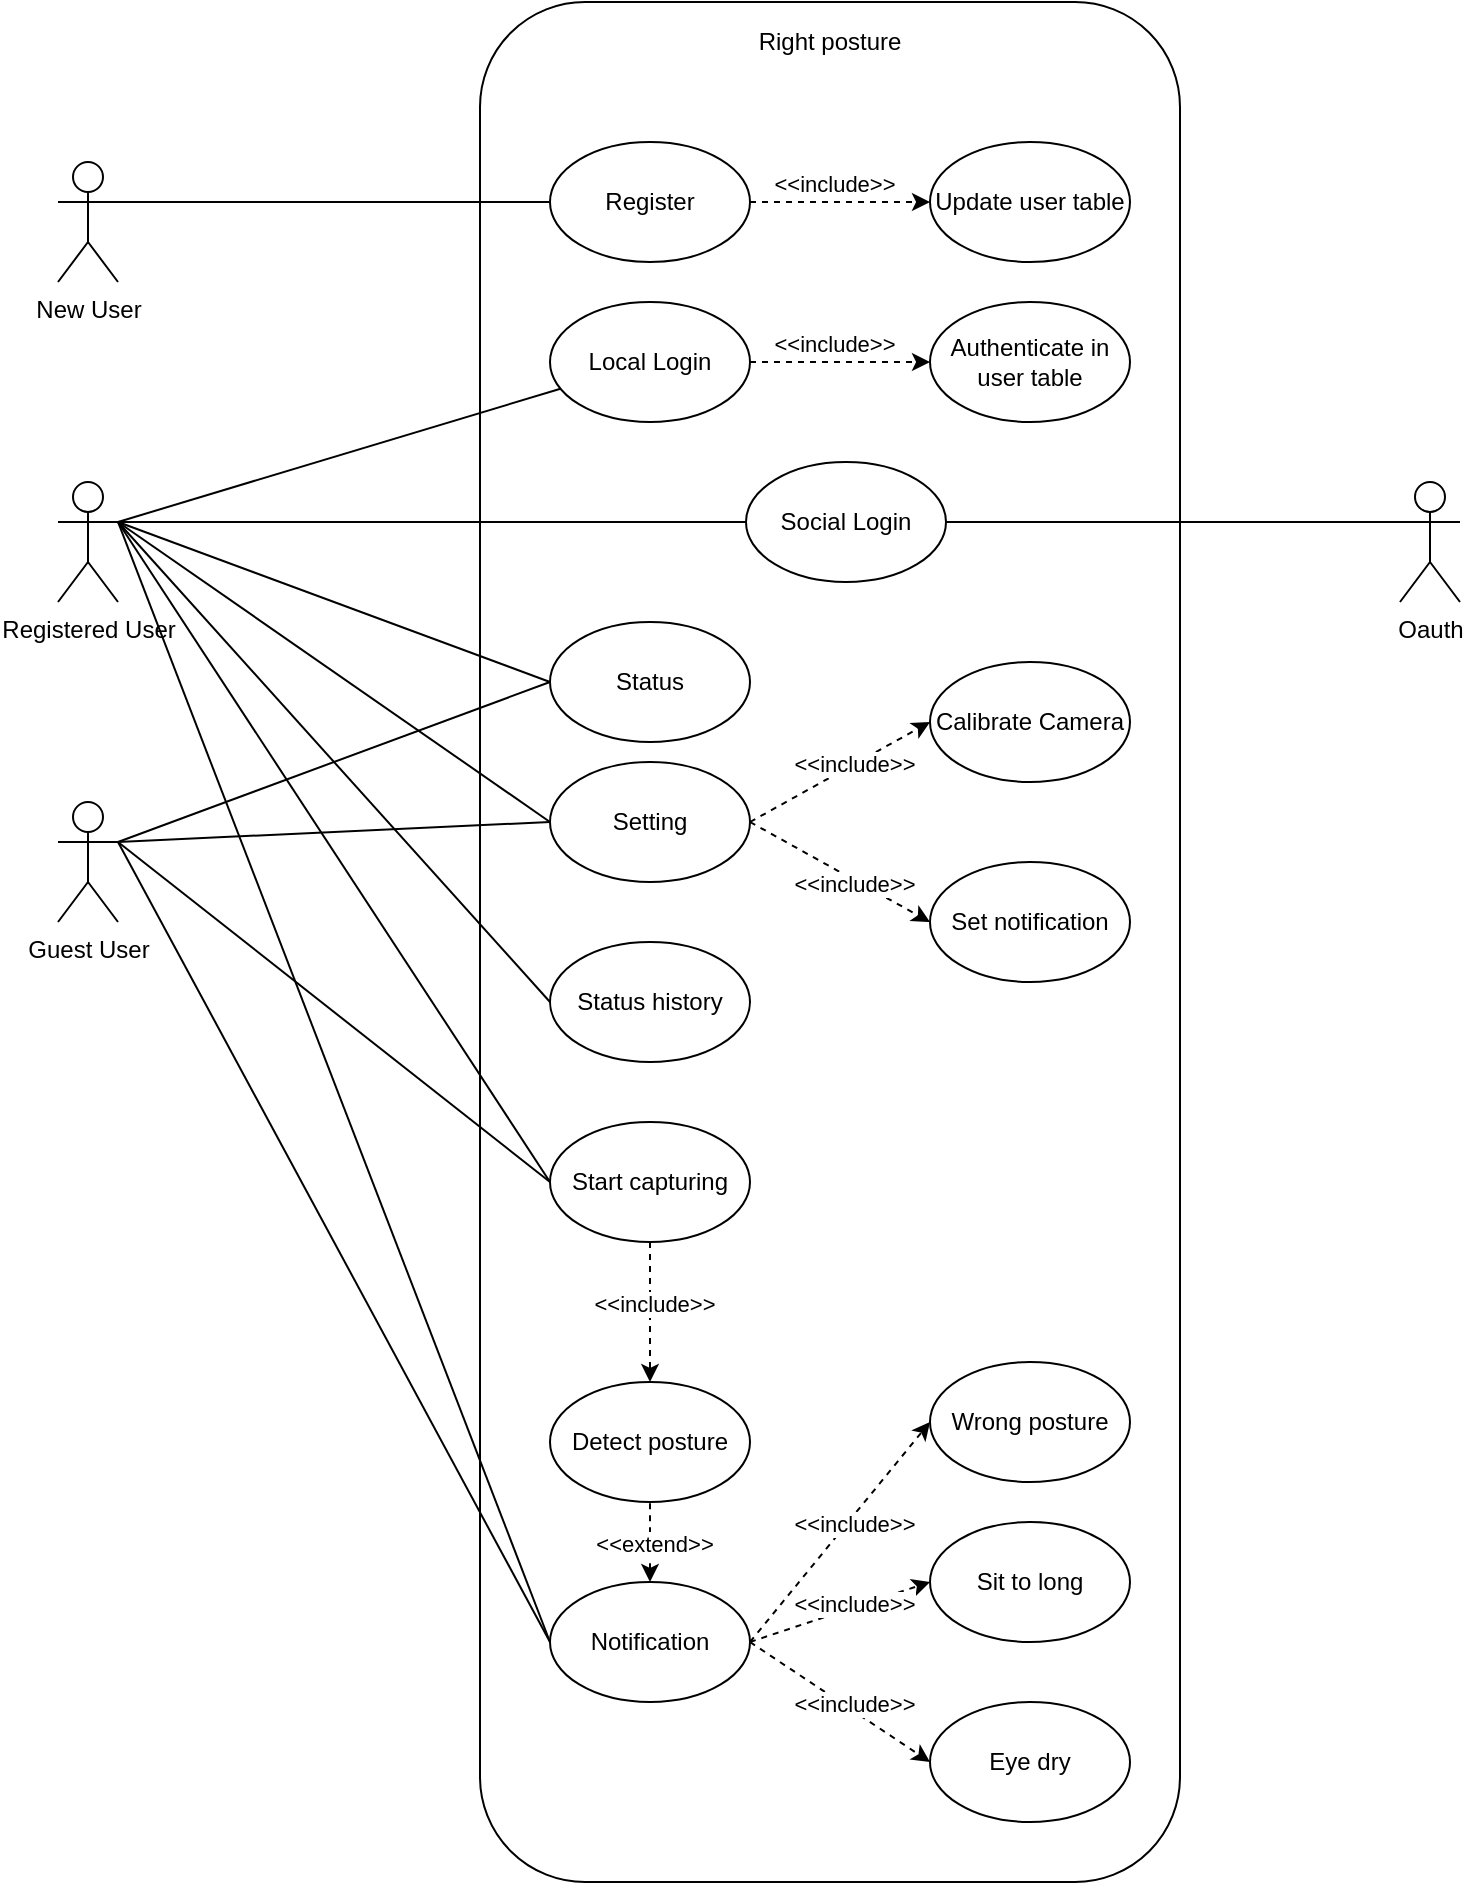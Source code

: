 <mxfile version="15.2.9" type="github">
  <diagram id="-JG7Txu0DK5-Xhey4MnM" name="Page-1">
    <mxGraphModel dx="2031" dy="1134" grid="1" gridSize="10" guides="1" tooltips="1" connect="1" arrows="1" fold="1" page="1" pageScale="1" pageWidth="827" pageHeight="1169" math="0" shadow="0">
      <root>
        <mxCell id="0" />
        <mxCell id="1" parent="0" />
        <mxCell id="ysH4_pA1c9GqVPpLG9Pp-1" value="" style="whiteSpace=wrap;html=1;rounded=1;imageAspect=1;" parent="1" vertex="1">
          <mxGeometry x="281" y="80" width="350" height="940" as="geometry" />
        </mxCell>
        <mxCell id="GeJTeXuIoCjIr-xAFSPv-11" style="rounded=0;orthogonalLoop=1;jettySize=auto;html=1;exitX=1;exitY=0.333;exitDx=0;exitDy=0;exitPerimeter=0;entryX=0;entryY=0.5;entryDx=0;entryDy=0;endArrow=none;endFill=0;" parent="1" source="ETKNKPYpxQJcBR0h2Ky9-1" target="DozMbugxacGF-HmCCZbO-14" edge="1">
          <mxGeometry relative="1" as="geometry" />
        </mxCell>
        <mxCell id="GeJTeXuIoCjIr-xAFSPv-33" style="edgeStyle=none;rounded=0;orthogonalLoop=1;jettySize=auto;html=1;exitX=1;exitY=0.333;exitDx=0;exitDy=0;exitPerimeter=0;entryX=0;entryY=0.5;entryDx=0;entryDy=0;endArrow=none;endFill=0;" parent="1" source="ETKNKPYpxQJcBR0h2Ky9-1" target="GeJTeXuIoCjIr-xAFSPv-16" edge="1">
          <mxGeometry relative="1" as="geometry" />
        </mxCell>
        <mxCell id="GeJTeXuIoCjIr-xAFSPv-43" style="edgeStyle=none;rounded=0;orthogonalLoop=1;jettySize=auto;html=1;exitX=1;exitY=0.333;exitDx=0;exitDy=0;exitPerimeter=0;entryX=0;entryY=0.5;entryDx=0;entryDy=0;endArrow=none;endFill=0;" parent="1" source="ETKNKPYpxQJcBR0h2Ky9-1" target="GeJTeXuIoCjIr-xAFSPv-14" edge="1">
          <mxGeometry relative="1" as="geometry" />
        </mxCell>
        <mxCell id="ETKNKPYpxQJcBR0h2Ky9-1" value="Registered User" style="shape=umlActor;verticalLabelPosition=bottom;verticalAlign=top;html=1;outlineConnect=0;" parent="1" vertex="1">
          <mxGeometry x="70" y="320" width="30" height="60" as="geometry" />
        </mxCell>
        <mxCell id="GeJTeXuIoCjIr-xAFSPv-59" style="edgeStyle=none;rounded=0;orthogonalLoop=1;jettySize=auto;html=1;exitX=1;exitY=0.5;exitDx=0;exitDy=0;dashed=1;endArrow=classic;endFill=1;" parent="1" source="DozMbugxacGF-HmCCZbO-1" target="GeJTeXuIoCjIr-xAFSPv-57" edge="1">
          <mxGeometry relative="1" as="geometry" />
        </mxCell>
        <mxCell id="DozMbugxacGF-HmCCZbO-1" value="Local Login" style="ellipse;whiteSpace=wrap;html=1;" parent="1" vertex="1">
          <mxGeometry x="316" y="230" width="100" height="60" as="geometry" />
        </mxCell>
        <mxCell id="cGa_y_yXtvTN1m9Yh7HD-2" value="Right posture" style="text;html=1;strokeColor=none;fillColor=none;align=center;verticalAlign=middle;whiteSpace=wrap;rounded=0;" parent="1" vertex="1">
          <mxGeometry x="301" y="90" width="310" height="20" as="geometry" />
        </mxCell>
        <mxCell id="GeJTeXuIoCjIr-xAFSPv-60" style="edgeStyle=none;rounded=0;orthogonalLoop=1;jettySize=auto;html=1;exitX=1;exitY=0.5;exitDx=0;exitDy=0;dashed=1;endArrow=classic;endFill=1;" parent="1" source="DozMbugxacGF-HmCCZbO-2" target="GeJTeXuIoCjIr-xAFSPv-56" edge="1">
          <mxGeometry relative="1" as="geometry" />
        </mxCell>
        <mxCell id="DozMbugxacGF-HmCCZbO-2" value="&lt;span&gt;Register&lt;/span&gt;" style="ellipse;whiteSpace=wrap;html=1;" parent="1" vertex="1">
          <mxGeometry x="316" y="150" width="100" height="60" as="geometry" />
        </mxCell>
        <mxCell id="GeJTeXuIoCjIr-xAFSPv-50" style="edgeStyle=none;rounded=0;orthogonalLoop=1;jettySize=auto;html=1;exitX=1;exitY=0.5;exitDx=0;exitDy=0;entryX=0;entryY=0.5;entryDx=0;entryDy=0;dashed=1;endArrow=classic;endFill=1;" parent="1" source="DozMbugxacGF-HmCCZbO-4" target="GeJTeXuIoCjIr-xAFSPv-47" edge="1">
          <mxGeometry relative="1" as="geometry" />
        </mxCell>
        <mxCell id="GeJTeXuIoCjIr-xAFSPv-51" style="edgeStyle=none;rounded=0;orthogonalLoop=1;jettySize=auto;html=1;exitX=1;exitY=0.5;exitDx=0;exitDy=0;entryX=0;entryY=0.5;entryDx=0;entryDy=0;dashed=1;endArrow=classic;endFill=1;" parent="1" source="DozMbugxacGF-HmCCZbO-4" target="GeJTeXuIoCjIr-xAFSPv-48" edge="1">
          <mxGeometry relative="1" as="geometry" />
        </mxCell>
        <mxCell id="DozMbugxacGF-HmCCZbO-4" value="Setting" style="ellipse;whiteSpace=wrap;html=1;" parent="1" vertex="1">
          <mxGeometry x="316" y="460" width="100" height="60" as="geometry" />
        </mxCell>
        <mxCell id="DozMbugxacGF-HmCCZbO-7" value="Status" style="ellipse;whiteSpace=wrap;html=1;" parent="1" vertex="1">
          <mxGeometry x="316" y="390" width="100" height="60" as="geometry" />
        </mxCell>
        <mxCell id="DozMbugxacGF-HmCCZbO-9" style="rounded=0;orthogonalLoop=1;jettySize=auto;html=1;exitX=1;exitY=0.333;exitDx=0;exitDy=0;exitPerimeter=0;endArrow=none;endFill=0;" parent="1" source="ETKNKPYpxQJcBR0h2Ky9-1" target="DozMbugxacGF-HmCCZbO-1" edge="1">
          <mxGeometry relative="1" as="geometry" />
        </mxCell>
        <mxCell id="DozMbugxacGF-HmCCZbO-11" style="rounded=0;orthogonalLoop=1;jettySize=auto;html=1;exitX=1;exitY=0.333;exitDx=0;exitDy=0;exitPerimeter=0;entryX=0;entryY=0.5;entryDx=0;entryDy=0;endArrow=none;endFill=0;" parent="1" source="ETKNKPYpxQJcBR0h2Ky9-1" target="DozMbugxacGF-HmCCZbO-4" edge="1">
          <mxGeometry relative="1" as="geometry" />
        </mxCell>
        <mxCell id="DozMbugxacGF-HmCCZbO-13" style="rounded=0;orthogonalLoop=1;jettySize=auto;html=1;exitX=1;exitY=0.333;exitDx=0;exitDy=0;exitPerimeter=0;entryX=0;entryY=0.5;entryDx=0;entryDy=0;endArrow=none;endFill=0;" parent="1" source="ETKNKPYpxQJcBR0h2Ky9-1" target="DozMbugxacGF-HmCCZbO-7" edge="1">
          <mxGeometry relative="1" as="geometry" />
        </mxCell>
        <mxCell id="DozMbugxacGF-HmCCZbO-14" value="Status history" style="ellipse;whiteSpace=wrap;html=1;" parent="1" vertex="1">
          <mxGeometry x="316" y="550" width="100" height="60" as="geometry" />
        </mxCell>
        <mxCell id="GeJTeXuIoCjIr-xAFSPv-7" style="rounded=0;orthogonalLoop=1;jettySize=auto;html=1;entryX=0;entryY=0.5;entryDx=0;entryDy=0;exitX=1;exitY=0.333;exitDx=0;exitDy=0;exitPerimeter=0;endArrow=none;endFill=0;" parent="1" source="GeJTeXuIoCjIr-xAFSPv-2" target="DozMbugxacGF-HmCCZbO-4" edge="1">
          <mxGeometry relative="1" as="geometry" />
        </mxCell>
        <mxCell id="GeJTeXuIoCjIr-xAFSPv-8" style="rounded=0;orthogonalLoop=1;jettySize=auto;html=1;entryX=0;entryY=0.5;entryDx=0;entryDy=0;exitX=1;exitY=0.333;exitDx=0;exitDy=0;exitPerimeter=0;endArrow=none;endFill=0;" parent="1" source="GeJTeXuIoCjIr-xAFSPv-2" target="DozMbugxacGF-HmCCZbO-7" edge="1">
          <mxGeometry relative="1" as="geometry" />
        </mxCell>
        <mxCell id="GeJTeXuIoCjIr-xAFSPv-34" style="edgeStyle=none;rounded=0;orthogonalLoop=1;jettySize=auto;html=1;exitX=1;exitY=0.333;exitDx=0;exitDy=0;exitPerimeter=0;entryX=0;entryY=0.5;entryDx=0;entryDy=0;endArrow=none;endFill=0;" parent="1" source="GeJTeXuIoCjIr-xAFSPv-2" target="GeJTeXuIoCjIr-xAFSPv-16" edge="1">
          <mxGeometry relative="1" as="geometry" />
        </mxCell>
        <mxCell id="GeJTeXuIoCjIr-xAFSPv-44" style="edgeStyle=none;rounded=0;orthogonalLoop=1;jettySize=auto;html=1;exitX=1;exitY=0.333;exitDx=0;exitDy=0;exitPerimeter=0;entryX=0;entryY=0.5;entryDx=0;entryDy=0;endArrow=none;endFill=0;" parent="1" source="GeJTeXuIoCjIr-xAFSPv-2" target="GeJTeXuIoCjIr-xAFSPv-14" edge="1">
          <mxGeometry relative="1" as="geometry" />
        </mxCell>
        <mxCell id="GeJTeXuIoCjIr-xAFSPv-2" value="Guest User" style="shape=umlActor;verticalLabelPosition=bottom;verticalAlign=top;html=1;outlineConnect=0;" parent="1" vertex="1">
          <mxGeometry x="70" y="480" width="30" height="60" as="geometry" />
        </mxCell>
        <mxCell id="GeJTeXuIoCjIr-xAFSPv-12" style="rounded=0;orthogonalLoop=1;jettySize=auto;html=1;exitX=1;exitY=0.333;exitDx=0;exitDy=0;exitPerimeter=0;entryX=0;entryY=0.5;entryDx=0;entryDy=0;endArrow=none;endFill=0;" parent="1" source="GeJTeXuIoCjIr-xAFSPv-4" target="DozMbugxacGF-HmCCZbO-2" edge="1">
          <mxGeometry relative="1" as="geometry" />
        </mxCell>
        <mxCell id="GeJTeXuIoCjIr-xAFSPv-4" value="New User" style="shape=umlActor;verticalLabelPosition=bottom;verticalAlign=top;html=1;outlineConnect=0;" parent="1" vertex="1">
          <mxGeometry x="70" y="160" width="30" height="60" as="geometry" />
        </mxCell>
        <mxCell id="GeJTeXuIoCjIr-xAFSPv-23" style="edgeStyle=none;rounded=0;orthogonalLoop=1;jettySize=auto;html=1;endArrow=classic;endFill=1;dashed=1;" parent="1" source="GeJTeXuIoCjIr-xAFSPv-14" target="GeJTeXuIoCjIr-xAFSPv-22" edge="1">
          <mxGeometry relative="1" as="geometry">
            <Array as="points">
              <mxPoint x="366" y="740" />
            </Array>
          </mxGeometry>
        </mxCell>
        <mxCell id="GeJTeXuIoCjIr-xAFSPv-14" value="Start capturing" style="ellipse;whiteSpace=wrap;html=1;" parent="1" vertex="1">
          <mxGeometry x="316" y="640" width="100" height="60" as="geometry" />
        </mxCell>
        <mxCell id="GeJTeXuIoCjIr-xAFSPv-30" style="edgeStyle=none;rounded=0;orthogonalLoop=1;jettySize=auto;html=1;exitX=1;exitY=0.5;exitDx=0;exitDy=0;entryX=0;entryY=0.5;entryDx=0;entryDy=0;endArrow=classic;endFill=1;dashed=1;" parent="1" source="GeJTeXuIoCjIr-xAFSPv-16" target="GeJTeXuIoCjIr-xAFSPv-28" edge="1">
          <mxGeometry relative="1" as="geometry" />
        </mxCell>
        <mxCell id="GeJTeXuIoCjIr-xAFSPv-31" style="edgeStyle=none;rounded=0;orthogonalLoop=1;jettySize=auto;html=1;exitX=1;exitY=0.5;exitDx=0;exitDy=0;entryX=0;entryY=0.5;entryDx=0;entryDy=0;endArrow=classic;endFill=1;dashed=1;" parent="1" source="GeJTeXuIoCjIr-xAFSPv-16" target="GeJTeXuIoCjIr-xAFSPv-21" edge="1">
          <mxGeometry relative="1" as="geometry" />
        </mxCell>
        <mxCell id="GeJTeXuIoCjIr-xAFSPv-32" style="edgeStyle=none;rounded=0;orthogonalLoop=1;jettySize=auto;html=1;exitX=1;exitY=0.5;exitDx=0;exitDy=0;entryX=0;entryY=0.5;entryDx=0;entryDy=0;endArrow=classic;endFill=1;dashed=1;" parent="1" source="GeJTeXuIoCjIr-xAFSPv-16" target="GeJTeXuIoCjIr-xAFSPv-17" edge="1">
          <mxGeometry relative="1" as="geometry" />
        </mxCell>
        <mxCell id="GeJTeXuIoCjIr-xAFSPv-41" style="edgeStyle=none;rounded=0;orthogonalLoop=1;jettySize=auto;html=1;exitX=0.5;exitY=0;exitDx=0;exitDy=0;endArrow=none;endFill=0;dashed=1;startArrow=classic;startFill=1;" parent="1" source="GeJTeXuIoCjIr-xAFSPv-16" target="GeJTeXuIoCjIr-xAFSPv-22" edge="1">
          <mxGeometry relative="1" as="geometry" />
        </mxCell>
        <mxCell id="GeJTeXuIoCjIr-xAFSPv-16" value="Notification" style="ellipse;whiteSpace=wrap;html=1;" parent="1" vertex="1">
          <mxGeometry x="316" y="870" width="100" height="60" as="geometry" />
        </mxCell>
        <mxCell id="GeJTeXuIoCjIr-xAFSPv-17" value="Wrong posture" style="ellipse;whiteSpace=wrap;html=1;" parent="1" vertex="1">
          <mxGeometry x="506" y="760" width="100" height="60" as="geometry" />
        </mxCell>
        <mxCell id="GeJTeXuIoCjIr-xAFSPv-21" value="Sit to long" style="ellipse;whiteSpace=wrap;html=1;" parent="1" vertex="1">
          <mxGeometry x="506" y="840" width="100" height="60" as="geometry" />
        </mxCell>
        <mxCell id="GeJTeXuIoCjIr-xAFSPv-22" value="Detect posture" style="ellipse;whiteSpace=wrap;html=1;" parent="1" vertex="1">
          <mxGeometry x="316" y="770" width="100" height="60" as="geometry" />
        </mxCell>
        <mxCell id="GeJTeXuIoCjIr-xAFSPv-28" value="Eye dry" style="ellipse;whiteSpace=wrap;html=1;" parent="1" vertex="1">
          <mxGeometry x="506" y="930" width="100" height="60" as="geometry" />
        </mxCell>
        <mxCell id="GeJTeXuIoCjIr-xAFSPv-37" value="&amp;lt;&amp;lt;include&amp;gt;&amp;gt;" style="edgeLabel;html=1;align=center;verticalAlign=middle;resizable=0;points=[];" parent="1" vertex="1" connectable="0">
          <mxGeometry x="485.998" y="690.005" as="geometry">
            <mxPoint x="-118" y="41" as="offset" />
          </mxGeometry>
        </mxCell>
        <mxCell id="GeJTeXuIoCjIr-xAFSPv-38" value="&amp;lt;&amp;lt;include&amp;gt;&amp;gt;" style="edgeLabel;html=1;align=center;verticalAlign=middle;resizable=0;points=[];" parent="1" vertex="1" connectable="0">
          <mxGeometry x="585.998" y="890.005" as="geometry">
            <mxPoint x="-118" y="41" as="offset" />
          </mxGeometry>
        </mxCell>
        <mxCell id="GeJTeXuIoCjIr-xAFSPv-39" value="&amp;lt;&amp;lt;include&amp;gt;&amp;gt;" style="edgeLabel;html=1;align=center;verticalAlign=middle;resizable=0;points=[];" parent="1" vertex="1" connectable="0">
          <mxGeometry x="585.998" y="800.005" as="geometry">
            <mxPoint x="-118" y="41" as="offset" />
          </mxGeometry>
        </mxCell>
        <mxCell id="GeJTeXuIoCjIr-xAFSPv-40" value="&amp;lt;&amp;lt;include&amp;gt;&amp;gt;" style="edgeLabel;html=1;align=center;verticalAlign=middle;resizable=0;points=[];" parent="1" vertex="1" connectable="0">
          <mxGeometry x="585.998" y="840.005" as="geometry">
            <mxPoint x="-118" y="41" as="offset" />
          </mxGeometry>
        </mxCell>
        <mxCell id="GeJTeXuIoCjIr-xAFSPv-42" value="&amp;lt;&amp;lt;extend&amp;gt;&amp;gt;" style="edgeLabel;html=1;align=center;verticalAlign=middle;resizable=0;points=[];" parent="1" vertex="1" connectable="0">
          <mxGeometry x="485.998" y="810.005" as="geometry">
            <mxPoint x="-118" y="41" as="offset" />
          </mxGeometry>
        </mxCell>
        <mxCell id="GeJTeXuIoCjIr-xAFSPv-47" value="Calibrate Camera" style="ellipse;whiteSpace=wrap;html=1;" parent="1" vertex="1">
          <mxGeometry x="506" y="410" width="100" height="60" as="geometry" />
        </mxCell>
        <mxCell id="GeJTeXuIoCjIr-xAFSPv-48" value="Set notification" style="ellipse;whiteSpace=wrap;html=1;" parent="1" vertex="1">
          <mxGeometry x="506" y="510" width="100" height="60" as="geometry" />
        </mxCell>
        <mxCell id="GeJTeXuIoCjIr-xAFSPv-53" value="&amp;lt;&amp;lt;include&amp;gt;&amp;gt;" style="edgeLabel;html=1;align=center;verticalAlign=middle;resizable=0;points=[];" parent="1" vertex="1" connectable="0">
          <mxGeometry x="585.998" y="420.005" as="geometry">
            <mxPoint x="-118" y="41" as="offset" />
          </mxGeometry>
        </mxCell>
        <mxCell id="GeJTeXuIoCjIr-xAFSPv-54" value="&amp;lt;&amp;lt;include&amp;gt;&amp;gt;" style="edgeLabel;html=1;align=center;verticalAlign=middle;resizable=0;points=[];" parent="1" vertex="1" connectable="0">
          <mxGeometry x="585.998" y="480.005" as="geometry">
            <mxPoint x="-118" y="41" as="offset" />
          </mxGeometry>
        </mxCell>
        <mxCell id="GeJTeXuIoCjIr-xAFSPv-56" value="&lt;span&gt;Update user table&lt;/span&gt;" style="ellipse;whiteSpace=wrap;html=1;" parent="1" vertex="1">
          <mxGeometry x="506" y="150" width="100" height="60" as="geometry" />
        </mxCell>
        <mxCell id="GeJTeXuIoCjIr-xAFSPv-57" value="Authenticate in user table" style="ellipse;whiteSpace=wrap;html=1;" parent="1" vertex="1">
          <mxGeometry x="506" y="230" width="100" height="60" as="geometry" />
        </mxCell>
        <mxCell id="GeJTeXuIoCjIr-xAFSPv-61" value="&amp;lt;&amp;lt;include&amp;gt;&amp;gt;" style="edgeLabel;html=1;align=center;verticalAlign=middle;resizable=0;points=[];" parent="1" vertex="1" connectable="0">
          <mxGeometry x="575.998" y="130.005" as="geometry">
            <mxPoint x="-118" y="41" as="offset" />
          </mxGeometry>
        </mxCell>
        <mxCell id="GeJTeXuIoCjIr-xAFSPv-62" value="&amp;lt;&amp;lt;include&amp;gt;&amp;gt;" style="edgeLabel;html=1;align=center;verticalAlign=middle;resizable=0;points=[];" parent="1" vertex="1" connectable="0">
          <mxGeometry x="575.998" y="210.005" as="geometry">
            <mxPoint x="-118" y="41" as="offset" />
          </mxGeometry>
        </mxCell>
        <mxCell id="hQwvP1w6b38e1i3ikuPx-2" value="Oauth" style="shape=umlActor;verticalLabelPosition=bottom;verticalAlign=top;html=1;outlineConnect=0;" parent="1" vertex="1">
          <mxGeometry x="741" y="320" width="30" height="60" as="geometry" />
        </mxCell>
        <mxCell id="hQwvP1w6b38e1i3ikuPx-8" style="rounded=0;orthogonalLoop=1;jettySize=auto;html=1;exitX=1;exitY=0.5;exitDx=0;exitDy=0;entryX=0;entryY=0.333;entryDx=0;entryDy=0;entryPerimeter=0;endArrow=none;endFill=0;" parent="1" source="hQwvP1w6b38e1i3ikuPx-4" target="hQwvP1w6b38e1i3ikuPx-2" edge="1">
          <mxGeometry relative="1" as="geometry" />
        </mxCell>
        <mxCell id="hQwvP1w6b38e1i3ikuPx-4" value="Social Login" style="ellipse;whiteSpace=wrap;html=1;" parent="1" vertex="1">
          <mxGeometry x="414" y="310" width="100" height="60" as="geometry" />
        </mxCell>
        <mxCell id="hQwvP1w6b38e1i3ikuPx-7" style="rounded=0;orthogonalLoop=1;jettySize=auto;html=1;entryX=0;entryY=0.5;entryDx=0;entryDy=0;endArrow=none;endFill=0;exitX=1;exitY=0.333;exitDx=0;exitDy=0;exitPerimeter=0;" parent="1" source="ETKNKPYpxQJcBR0h2Ky9-1" target="hQwvP1w6b38e1i3ikuPx-4" edge="1">
          <mxGeometry relative="1" as="geometry">
            <mxPoint x="110" y="360" as="sourcePoint" />
            <mxPoint x="326" y="430" as="targetPoint" />
          </mxGeometry>
        </mxCell>
        <mxCell id="hQwvP1w6b38e1i3ikuPx-10" style="edgeStyle=none;rounded=0;orthogonalLoop=1;jettySize=auto;html=1;exitX=0.5;exitY=1;exitDx=0;exitDy=0;" parent="1" source="ysH4_pA1c9GqVPpLG9Pp-1" target="ysH4_pA1c9GqVPpLG9Pp-1" edge="1">
          <mxGeometry relative="1" as="geometry" />
        </mxCell>
      </root>
    </mxGraphModel>
  </diagram>
</mxfile>
